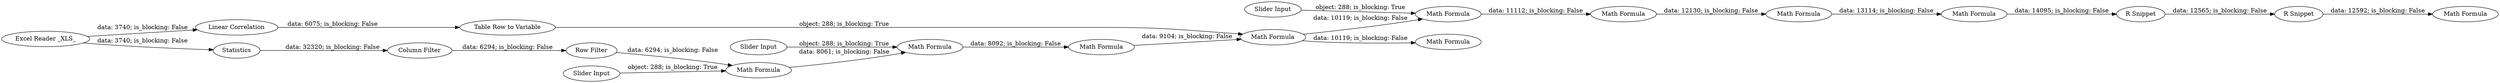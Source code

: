 digraph {
	"-7058371955353967350_45" [label="Math Formula"]
	"-7058371955353967350_42" [label="Math Formula"]
	"-7058371955353967350_84" [label="Math Formula"]
	"-7058371955353967350_51" [label="Math Formula"]
	"-7058371955353967350_31" [label="R Snippet"]
	"-7058371955353967350_40" [label="Row Filter"]
	"-7058371955353967350_2" [label=Statistics]
	"-7058371955353967350_49" [label="Math Formula"]
	"-7058371955353967350_1" [label="Excel Reader _XLS_"]
	"-7058371955353967350_61" [label="Table Row to Variable"]
	"-7058371955353967350_39" [label="Math Formula"]
	"-7058371955353967350_85" [label="Slider Input"]
	"-7058371955353967350_43" [label="Slider Input"]
	"-7058371955353967350_50" [label="R Snippet"]
	"-7058371955353967350_41" [label="Slider Input"]
	"-7058371955353967350_6" [label="Column Filter"]
	"-7058371955353967350_48" [label="Math Formula"]
	"-7058371955353967350_44" [label="Math Formula"]
	"-7058371955353967350_46" [label="Math Formula"]
	"-7058371955353967350_47" [label="Math Formula"]
	"-7058371955353967350_77" [label="Linear Correlation"]
	"-7058371955353967350_2" -> "-7058371955353967350_6" [label="data: 32320; is_blocking: False"]
	"-7058371955353967350_85" -> "-7058371955353967350_45" [label="object: 288; is_blocking: True"]
	"-7058371955353967350_44" -> "-7058371955353967350_48" [label="data: 9104; is_blocking: False"]
	"-7058371955353967350_40" -> "-7058371955353967350_39" [label="data: 6294; is_blocking: False"]
	"-7058371955353967350_47" -> "-7058371955353967350_49" [label="data: 13114; is_blocking: False"]
	"-7058371955353967350_46" -> "-7058371955353967350_47" [label="data: 12130; is_blocking: False"]
	"-7058371955353967350_48" -> "-7058371955353967350_84" [label="data: 10119; is_blocking: False"]
	"-7058371955353967350_39" -> "-7058371955353967350_42" [label="data: 8061; is_blocking: False"]
	"-7058371955353967350_41" -> "-7058371955353967350_39" [label="object: 288; is_blocking: True"]
	"-7058371955353967350_61" -> "-7058371955353967350_48" [label="object: 288; is_blocking: True"]
	"-7058371955353967350_50" -> "-7058371955353967350_51" [label="data: 12592; is_blocking: False"]
	"-7058371955353967350_49" -> "-7058371955353967350_31" [label="data: 14095; is_blocking: False"]
	"-7058371955353967350_43" -> "-7058371955353967350_42" [label="object: 288; is_blocking: True"]
	"-7058371955353967350_77" -> "-7058371955353967350_61" [label="data: 6075; is_blocking: False"]
	"-7058371955353967350_1" -> "-7058371955353967350_77" [label="data: 3740; is_blocking: False"]
	"-7058371955353967350_45" -> "-7058371955353967350_46" [label="data: 11112; is_blocking: False"]
	"-7058371955353967350_6" -> "-7058371955353967350_40" [label="data: 6294; is_blocking: False"]
	"-7058371955353967350_31" -> "-7058371955353967350_50" [label="data: 12565; is_blocking: False"]
	"-7058371955353967350_42" -> "-7058371955353967350_44" [label="data: 8092; is_blocking: False"]
	"-7058371955353967350_1" -> "-7058371955353967350_2" [label="data: 3740; is_blocking: False"]
	"-7058371955353967350_48" -> "-7058371955353967350_45" [label="data: 10119; is_blocking: False"]
	rankdir=LR
}
